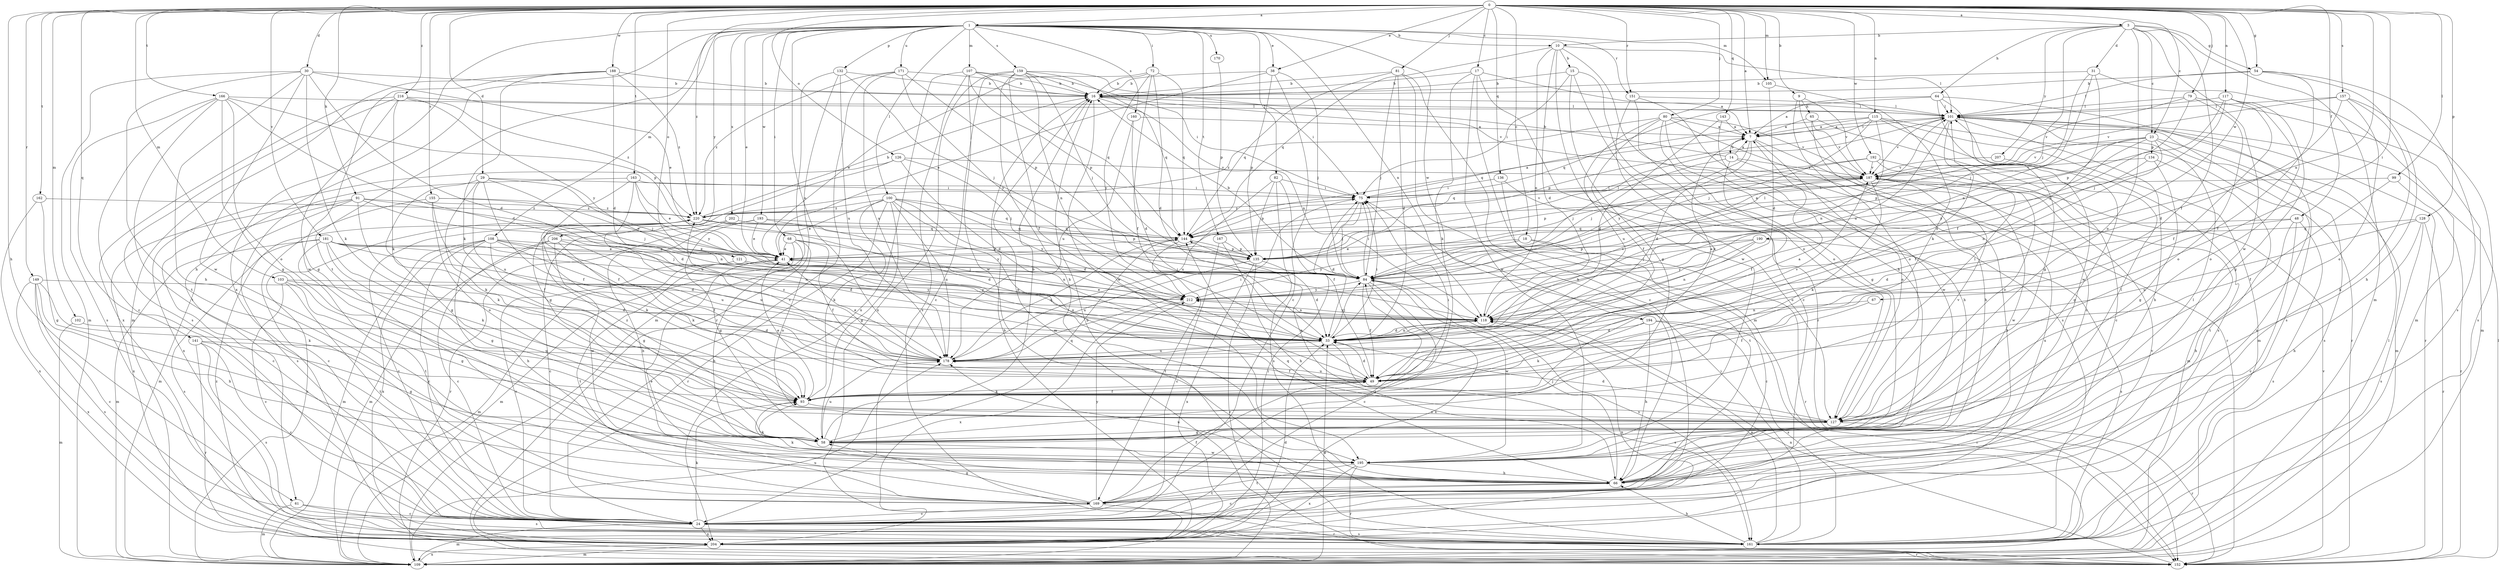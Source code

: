 strict digraph  {
0;
1;
3;
7;
9;
10;
14;
15;
16;
17;
18;
23;
24;
29;
30;
31;
33;
38;
41;
48;
49;
54;
58;
61;
64;
65;
66;
67;
68;
72;
75;
79;
80;
81;
82;
84;
91;
93;
99;
100;
101;
102;
103;
105;
107;
108;
109;
115;
117;
118;
121;
126;
127;
128;
132;
134;
135;
136;
141;
143;
144;
149;
151;
152;
155;
157;
159;
160;
161;
162;
163;
166;
167;
169;
170;
171;
178;
181;
187;
188;
190;
192;
193;
194;
195;
202;
204;
206;
207;
212;
216;
220;
0 -> 1  [label=a];
0 -> 3  [label=a];
0 -> 7  [label=a];
0 -> 9  [label=b];
0 -> 17  [label=c];
0 -> 18  [label=c];
0 -> 23  [label=c];
0 -> 29  [label=d];
0 -> 30  [label=d];
0 -> 38  [label=e];
0 -> 48  [label=f];
0 -> 54  [label=g];
0 -> 61  [label=h];
0 -> 67  [label=i];
0 -> 79  [label=j];
0 -> 80  [label=j];
0 -> 81  [label=j];
0 -> 91  [label=k];
0 -> 99  [label=l];
0 -> 102  [label=m];
0 -> 103  [label=m];
0 -> 105  [label=m];
0 -> 115  [label=n];
0 -> 117  [label=n];
0 -> 118  [label=n];
0 -> 121  [label=o];
0 -> 126  [label=o];
0 -> 128  [label=p];
0 -> 136  [label=q];
0 -> 141  [label=q];
0 -> 143  [label=q];
0 -> 149  [label=r];
0 -> 151  [label=r];
0 -> 155  [label=s];
0 -> 157  [label=s];
0 -> 162  [label=t];
0 -> 163  [label=t];
0 -> 166  [label=t];
0 -> 181  [label=v];
0 -> 188  [label=w];
0 -> 190  [label=w];
0 -> 192  [label=w];
0 -> 216  [label=z];
0 -> 220  [label=z];
1 -> 10  [label=b];
1 -> 38  [label=e];
1 -> 41  [label=e];
1 -> 61  [label=h];
1 -> 68  [label=i];
1 -> 72  [label=i];
1 -> 82  [label=j];
1 -> 100  [label=l];
1 -> 105  [label=m];
1 -> 107  [label=m];
1 -> 108  [label=m];
1 -> 118  [label=n];
1 -> 132  [label=p];
1 -> 151  [label=r];
1 -> 159  [label=s];
1 -> 160  [label=s];
1 -> 167  [label=t];
1 -> 169  [label=t];
1 -> 170  [label=u];
1 -> 171  [label=u];
1 -> 178  [label=u];
1 -> 193  [label=w];
1 -> 194  [label=w];
1 -> 202  [label=x];
1 -> 204  [label=x];
1 -> 206  [label=y];
3 -> 10  [label=b];
3 -> 23  [label=c];
3 -> 31  [label=d];
3 -> 49  [label=f];
3 -> 54  [label=g];
3 -> 64  [label=h];
3 -> 84  [label=j];
3 -> 109  [label=m];
3 -> 127  [label=o];
3 -> 195  [label=w];
3 -> 207  [label=y];
7 -> 14  [label=b];
7 -> 33  [label=d];
7 -> 101  [label=l];
7 -> 127  [label=o];
7 -> 204  [label=x];
7 -> 212  [label=y];
9 -> 24  [label=c];
9 -> 65  [label=h];
9 -> 127  [label=o];
9 -> 187  [label=v];
10 -> 15  [label=b];
10 -> 33  [label=d];
10 -> 66  [label=h];
10 -> 101  [label=l];
10 -> 118  [label=n];
10 -> 144  [label=q];
10 -> 195  [label=w];
14 -> 7  [label=a];
14 -> 16  [label=b];
14 -> 49  [label=f];
14 -> 84  [label=j];
14 -> 169  [label=t];
14 -> 187  [label=v];
15 -> 16  [label=b];
15 -> 24  [label=c];
15 -> 58  [label=g];
15 -> 75  [label=i];
15 -> 127  [label=o];
16 -> 101  [label=l];
16 -> 109  [label=m];
16 -> 118  [label=n];
16 -> 187  [label=v];
16 -> 195  [label=w];
17 -> 7  [label=a];
17 -> 16  [label=b];
17 -> 93  [label=k];
17 -> 109  [label=m];
17 -> 152  [label=r];
17 -> 195  [label=w];
18 -> 24  [label=c];
18 -> 41  [label=e];
18 -> 152  [label=r];
18 -> 212  [label=y];
23 -> 41  [label=e];
23 -> 49  [label=f];
23 -> 109  [label=m];
23 -> 134  [label=p];
23 -> 135  [label=p];
23 -> 161  [label=s];
23 -> 187  [label=v];
23 -> 212  [label=y];
24 -> 93  [label=k];
24 -> 109  [label=m];
24 -> 161  [label=s];
24 -> 187  [label=v];
24 -> 204  [label=x];
24 -> 220  [label=z];
29 -> 33  [label=d];
29 -> 49  [label=f];
29 -> 58  [label=g];
29 -> 75  [label=i];
29 -> 84  [label=j];
29 -> 93  [label=k];
29 -> 178  [label=u];
30 -> 16  [label=b];
30 -> 33  [label=d];
30 -> 41  [label=e];
30 -> 66  [label=h];
30 -> 93  [label=k];
30 -> 109  [label=m];
30 -> 169  [label=t];
30 -> 195  [label=w];
31 -> 16  [label=b];
31 -> 49  [label=f];
31 -> 84  [label=j];
31 -> 109  [label=m];
31 -> 118  [label=n];
33 -> 75  [label=i];
33 -> 84  [label=j];
33 -> 118  [label=n];
33 -> 161  [label=s];
33 -> 178  [label=u];
38 -> 16  [label=b];
38 -> 24  [label=c];
38 -> 41  [label=e];
38 -> 84  [label=j];
38 -> 135  [label=p];
41 -> 84  [label=j];
41 -> 109  [label=m];
41 -> 169  [label=t];
48 -> 24  [label=c];
48 -> 33  [label=d];
48 -> 66  [label=h];
48 -> 144  [label=q];
48 -> 161  [label=s];
49 -> 7  [label=a];
49 -> 33  [label=d];
49 -> 93  [label=k];
49 -> 178  [label=u];
54 -> 16  [label=b];
54 -> 49  [label=f];
54 -> 66  [label=h];
54 -> 101  [label=l];
54 -> 161  [label=s];
58 -> 16  [label=b];
58 -> 144  [label=q];
58 -> 178  [label=u];
58 -> 195  [label=w];
61 -> 24  [label=c];
61 -> 109  [label=m];
61 -> 161  [label=s];
64 -> 7  [label=a];
64 -> 58  [label=g];
64 -> 101  [label=l];
64 -> 144  [label=q];
64 -> 161  [label=s];
64 -> 195  [label=w];
65 -> 7  [label=a];
65 -> 24  [label=c];
65 -> 66  [label=h];
65 -> 187  [label=v];
66 -> 24  [label=c];
66 -> 84  [label=j];
66 -> 93  [label=k];
66 -> 101  [label=l];
66 -> 144  [label=q];
66 -> 169  [label=t];
66 -> 178  [label=u];
67 -> 49  [label=f];
67 -> 118  [label=n];
68 -> 41  [label=e];
68 -> 49  [label=f];
68 -> 66  [label=h];
68 -> 109  [label=m];
68 -> 118  [label=n];
68 -> 127  [label=o];
72 -> 16  [label=b];
72 -> 33  [label=d];
72 -> 41  [label=e];
72 -> 49  [label=f];
72 -> 144  [label=q];
72 -> 212  [label=y];
75 -> 7  [label=a];
75 -> 33  [label=d];
75 -> 84  [label=j];
75 -> 220  [label=z];
79 -> 101  [label=l];
79 -> 109  [label=m];
79 -> 127  [label=o];
79 -> 187  [label=v];
79 -> 212  [label=y];
80 -> 7  [label=a];
80 -> 49  [label=f];
80 -> 58  [label=g];
80 -> 66  [label=h];
80 -> 152  [label=r];
80 -> 178  [label=u];
80 -> 187  [label=v];
80 -> 220  [label=z];
81 -> 16  [label=b];
81 -> 24  [label=c];
81 -> 33  [label=d];
81 -> 66  [label=h];
81 -> 84  [label=j];
81 -> 144  [label=q];
82 -> 49  [label=f];
82 -> 75  [label=i];
82 -> 135  [label=p];
82 -> 161  [label=s];
82 -> 178  [label=u];
84 -> 16  [label=b];
84 -> 24  [label=c];
84 -> 49  [label=f];
84 -> 75  [label=i];
84 -> 101  [label=l];
84 -> 161  [label=s];
84 -> 195  [label=w];
84 -> 204  [label=x];
84 -> 212  [label=y];
91 -> 24  [label=c];
91 -> 84  [label=j];
91 -> 93  [label=k];
91 -> 109  [label=m];
91 -> 118  [label=n];
91 -> 204  [label=x];
91 -> 220  [label=z];
93 -> 41  [label=e];
93 -> 49  [label=f];
93 -> 75  [label=i];
93 -> 101  [label=l];
93 -> 127  [label=o];
99 -> 49  [label=f];
99 -> 75  [label=i];
99 -> 152  [label=r];
100 -> 33  [label=d];
100 -> 41  [label=e];
100 -> 58  [label=g];
100 -> 93  [label=k];
100 -> 127  [label=o];
100 -> 144  [label=q];
100 -> 152  [label=r];
100 -> 178  [label=u];
100 -> 212  [label=y];
100 -> 220  [label=z];
101 -> 7  [label=a];
101 -> 33  [label=d];
101 -> 66  [label=h];
101 -> 118  [label=n];
101 -> 152  [label=r];
101 -> 187  [label=v];
101 -> 204  [label=x];
102 -> 33  [label=d];
102 -> 109  [label=m];
103 -> 24  [label=c];
103 -> 33  [label=d];
103 -> 58  [label=g];
103 -> 169  [label=t];
103 -> 212  [label=y];
105 -> 33  [label=d];
105 -> 93  [label=k];
107 -> 16  [label=b];
107 -> 75  [label=i];
107 -> 135  [label=p];
107 -> 144  [label=q];
107 -> 161  [label=s];
107 -> 195  [label=w];
107 -> 204  [label=x];
108 -> 24  [label=c];
108 -> 33  [label=d];
108 -> 41  [label=e];
108 -> 49  [label=f];
108 -> 58  [label=g];
108 -> 66  [label=h];
108 -> 109  [label=m];
108 -> 178  [label=u];
108 -> 204  [label=x];
109 -> 16  [label=b];
109 -> 33  [label=d];
109 -> 101  [label=l];
109 -> 178  [label=u];
109 -> 204  [label=x];
109 -> 220  [label=z];
115 -> 7  [label=a];
115 -> 84  [label=j];
115 -> 109  [label=m];
115 -> 118  [label=n];
115 -> 135  [label=p];
115 -> 144  [label=q];
115 -> 152  [label=r];
115 -> 161  [label=s];
117 -> 49  [label=f];
117 -> 58  [label=g];
117 -> 84  [label=j];
117 -> 101  [label=l];
117 -> 127  [label=o];
117 -> 135  [label=p];
118 -> 33  [label=d];
118 -> 41  [label=e];
118 -> 187  [label=v];
118 -> 212  [label=y];
121 -> 24  [label=c];
121 -> 84  [label=j];
121 -> 118  [label=n];
126 -> 33  [label=d];
126 -> 58  [label=g];
126 -> 84  [label=j];
126 -> 187  [label=v];
126 -> 204  [label=x];
127 -> 33  [label=d];
127 -> 58  [label=g];
127 -> 144  [label=q];
127 -> 152  [label=r];
127 -> 187  [label=v];
127 -> 220  [label=z];
128 -> 66  [label=h];
128 -> 144  [label=q];
128 -> 152  [label=r];
128 -> 161  [label=s];
128 -> 178  [label=u];
132 -> 16  [label=b];
132 -> 84  [label=j];
132 -> 109  [label=m];
132 -> 152  [label=r];
132 -> 178  [label=u];
134 -> 58  [label=g];
134 -> 118  [label=n];
134 -> 169  [label=t];
134 -> 187  [label=v];
135 -> 33  [label=d];
135 -> 101  [label=l];
135 -> 152  [label=r];
135 -> 178  [label=u];
135 -> 204  [label=x];
136 -> 75  [label=i];
136 -> 127  [label=o];
136 -> 169  [label=t];
141 -> 24  [label=c];
141 -> 58  [label=g];
141 -> 152  [label=r];
141 -> 161  [label=s];
141 -> 178  [label=u];
143 -> 7  [label=a];
143 -> 33  [label=d];
143 -> 195  [label=w];
144 -> 41  [label=e];
144 -> 135  [label=p];
144 -> 169  [label=t];
149 -> 24  [label=c];
149 -> 66  [label=h];
149 -> 93  [label=k];
149 -> 161  [label=s];
149 -> 204  [label=x];
149 -> 212  [label=y];
151 -> 93  [label=k];
151 -> 101  [label=l];
151 -> 127  [label=o];
151 -> 161  [label=s];
152 -> 101  [label=l];
152 -> 118  [label=n];
152 -> 187  [label=v];
155 -> 24  [label=c];
155 -> 41  [label=e];
155 -> 49  [label=f];
155 -> 127  [label=o];
155 -> 220  [label=z];
157 -> 33  [label=d];
157 -> 66  [label=h];
157 -> 101  [label=l];
157 -> 127  [label=o];
157 -> 161  [label=s];
157 -> 187  [label=v];
159 -> 16  [label=b];
159 -> 24  [label=c];
159 -> 49  [label=f];
159 -> 66  [label=h];
159 -> 75  [label=i];
159 -> 84  [label=j];
159 -> 118  [label=n];
159 -> 144  [label=q];
159 -> 204  [label=x];
160 -> 7  [label=a];
160 -> 33  [label=d];
160 -> 178  [label=u];
161 -> 16  [label=b];
161 -> 66  [label=h];
161 -> 75  [label=i];
161 -> 118  [label=n];
162 -> 58  [label=g];
162 -> 204  [label=x];
162 -> 220  [label=z];
163 -> 41  [label=e];
163 -> 49  [label=f];
163 -> 75  [label=i];
163 -> 161  [label=s];
163 -> 178  [label=u];
163 -> 212  [label=y];
166 -> 24  [label=c];
166 -> 33  [label=d];
166 -> 58  [label=g];
166 -> 101  [label=l];
166 -> 127  [label=o];
166 -> 135  [label=p];
166 -> 161  [label=s];
166 -> 169  [label=t];
167 -> 24  [label=c];
167 -> 66  [label=h];
167 -> 135  [label=p];
169 -> 24  [label=c];
169 -> 41  [label=e];
169 -> 49  [label=f];
169 -> 58  [label=g];
169 -> 84  [label=j];
169 -> 152  [label=r];
169 -> 212  [label=y];
170 -> 135  [label=p];
171 -> 16  [label=b];
171 -> 24  [label=c];
171 -> 135  [label=p];
171 -> 178  [label=u];
171 -> 212  [label=y];
171 -> 220  [label=z];
178 -> 7  [label=a];
178 -> 41  [label=e];
178 -> 49  [label=f];
178 -> 75  [label=i];
178 -> 144  [label=q];
178 -> 187  [label=v];
178 -> 220  [label=z];
181 -> 33  [label=d];
181 -> 41  [label=e];
181 -> 58  [label=g];
181 -> 84  [label=j];
181 -> 93  [label=k];
181 -> 109  [label=m];
181 -> 118  [label=n];
181 -> 161  [label=s];
181 -> 169  [label=t];
187 -> 75  [label=i];
187 -> 93  [label=k];
187 -> 135  [label=p];
187 -> 195  [label=w];
188 -> 16  [label=b];
188 -> 33  [label=d];
188 -> 93  [label=k];
188 -> 109  [label=m];
188 -> 195  [label=w];
188 -> 220  [label=z];
190 -> 84  [label=j];
190 -> 118  [label=n];
190 -> 135  [label=p];
190 -> 161  [label=s];
190 -> 212  [label=y];
192 -> 84  [label=j];
192 -> 109  [label=m];
192 -> 127  [label=o];
192 -> 144  [label=q];
192 -> 187  [label=v];
193 -> 41  [label=e];
193 -> 58  [label=g];
193 -> 144  [label=q];
193 -> 152  [label=r];
193 -> 212  [label=y];
194 -> 33  [label=d];
194 -> 66  [label=h];
194 -> 93  [label=k];
194 -> 152  [label=r];
194 -> 161  [label=s];
195 -> 66  [label=h];
195 -> 93  [label=k];
195 -> 101  [label=l];
195 -> 152  [label=r];
195 -> 169  [label=t];
195 -> 204  [label=x];
202 -> 24  [label=c];
202 -> 66  [label=h];
202 -> 144  [label=q];
204 -> 33  [label=d];
204 -> 75  [label=i];
204 -> 109  [label=m];
204 -> 118  [label=n];
204 -> 152  [label=r];
204 -> 220  [label=z];
206 -> 24  [label=c];
206 -> 41  [label=e];
206 -> 93  [label=k];
206 -> 109  [label=m];
206 -> 178  [label=u];
206 -> 195  [label=w];
207 -> 58  [label=g];
207 -> 187  [label=v];
212 -> 118  [label=n];
212 -> 204  [label=x];
216 -> 58  [label=g];
216 -> 93  [label=k];
216 -> 101  [label=l];
216 -> 161  [label=s];
216 -> 204  [label=x];
216 -> 212  [label=y];
216 -> 220  [label=z];
220 -> 16  [label=b];
220 -> 33  [label=d];
220 -> 93  [label=k];
220 -> 135  [label=p];
220 -> 144  [label=q];
220 -> 187  [label=v];
}
